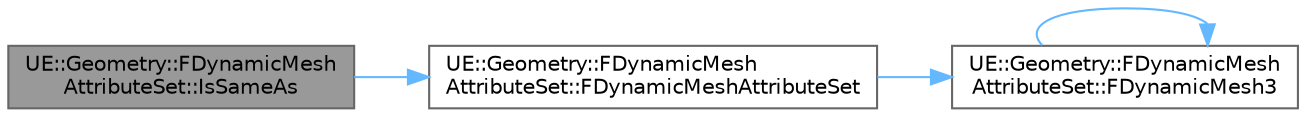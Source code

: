 digraph "UE::Geometry::FDynamicMeshAttributeSet::IsSameAs"
{
 // INTERACTIVE_SVG=YES
 // LATEX_PDF_SIZE
  bgcolor="transparent";
  edge [fontname=Helvetica,fontsize=10,labelfontname=Helvetica,labelfontsize=10];
  node [fontname=Helvetica,fontsize=10,shape=box,height=0.2,width=0.4];
  rankdir="LR";
  Node1 [id="Node000001",label="UE::Geometry::FDynamicMesh\lAttributeSet::IsSameAs",height=0.2,width=0.4,color="gray40", fillcolor="grey60", style="filled", fontcolor="black",tooltip="Returns true if this AttributeSet is the same as Other."];
  Node1 -> Node2 [id="edge1_Node000001_Node000002",color="steelblue1",style="solid",tooltip=" "];
  Node2 [id="Node000002",label="UE::Geometry::FDynamicMesh\lAttributeSet::FDynamicMeshAttributeSet",height=0.2,width=0.4,color="grey40", fillcolor="white", style="filled",URL="$da/d48/classUE_1_1Geometry_1_1FDynamicMeshAttributeSet.html#a7afe610c223c7db7b0ef763bc11aa758",tooltip=" "];
  Node2 -> Node3 [id="edge2_Node000002_Node000003",color="steelblue1",style="solid",tooltip=" "];
  Node3 [id="Node000003",label="UE::Geometry::FDynamicMesh\lAttributeSet::FDynamicMesh3",height=0.2,width=0.4,color="grey40", fillcolor="white", style="filled",URL="$da/d48/classUE_1_1Geometry_1_1FDynamicMeshAttributeSet.html#a709871abdef64cbdfc220a315fa36314",tooltip=" "];
  Node3 -> Node3 [id="edge3_Node000003_Node000003",color="steelblue1",style="solid",tooltip=" "];
}

